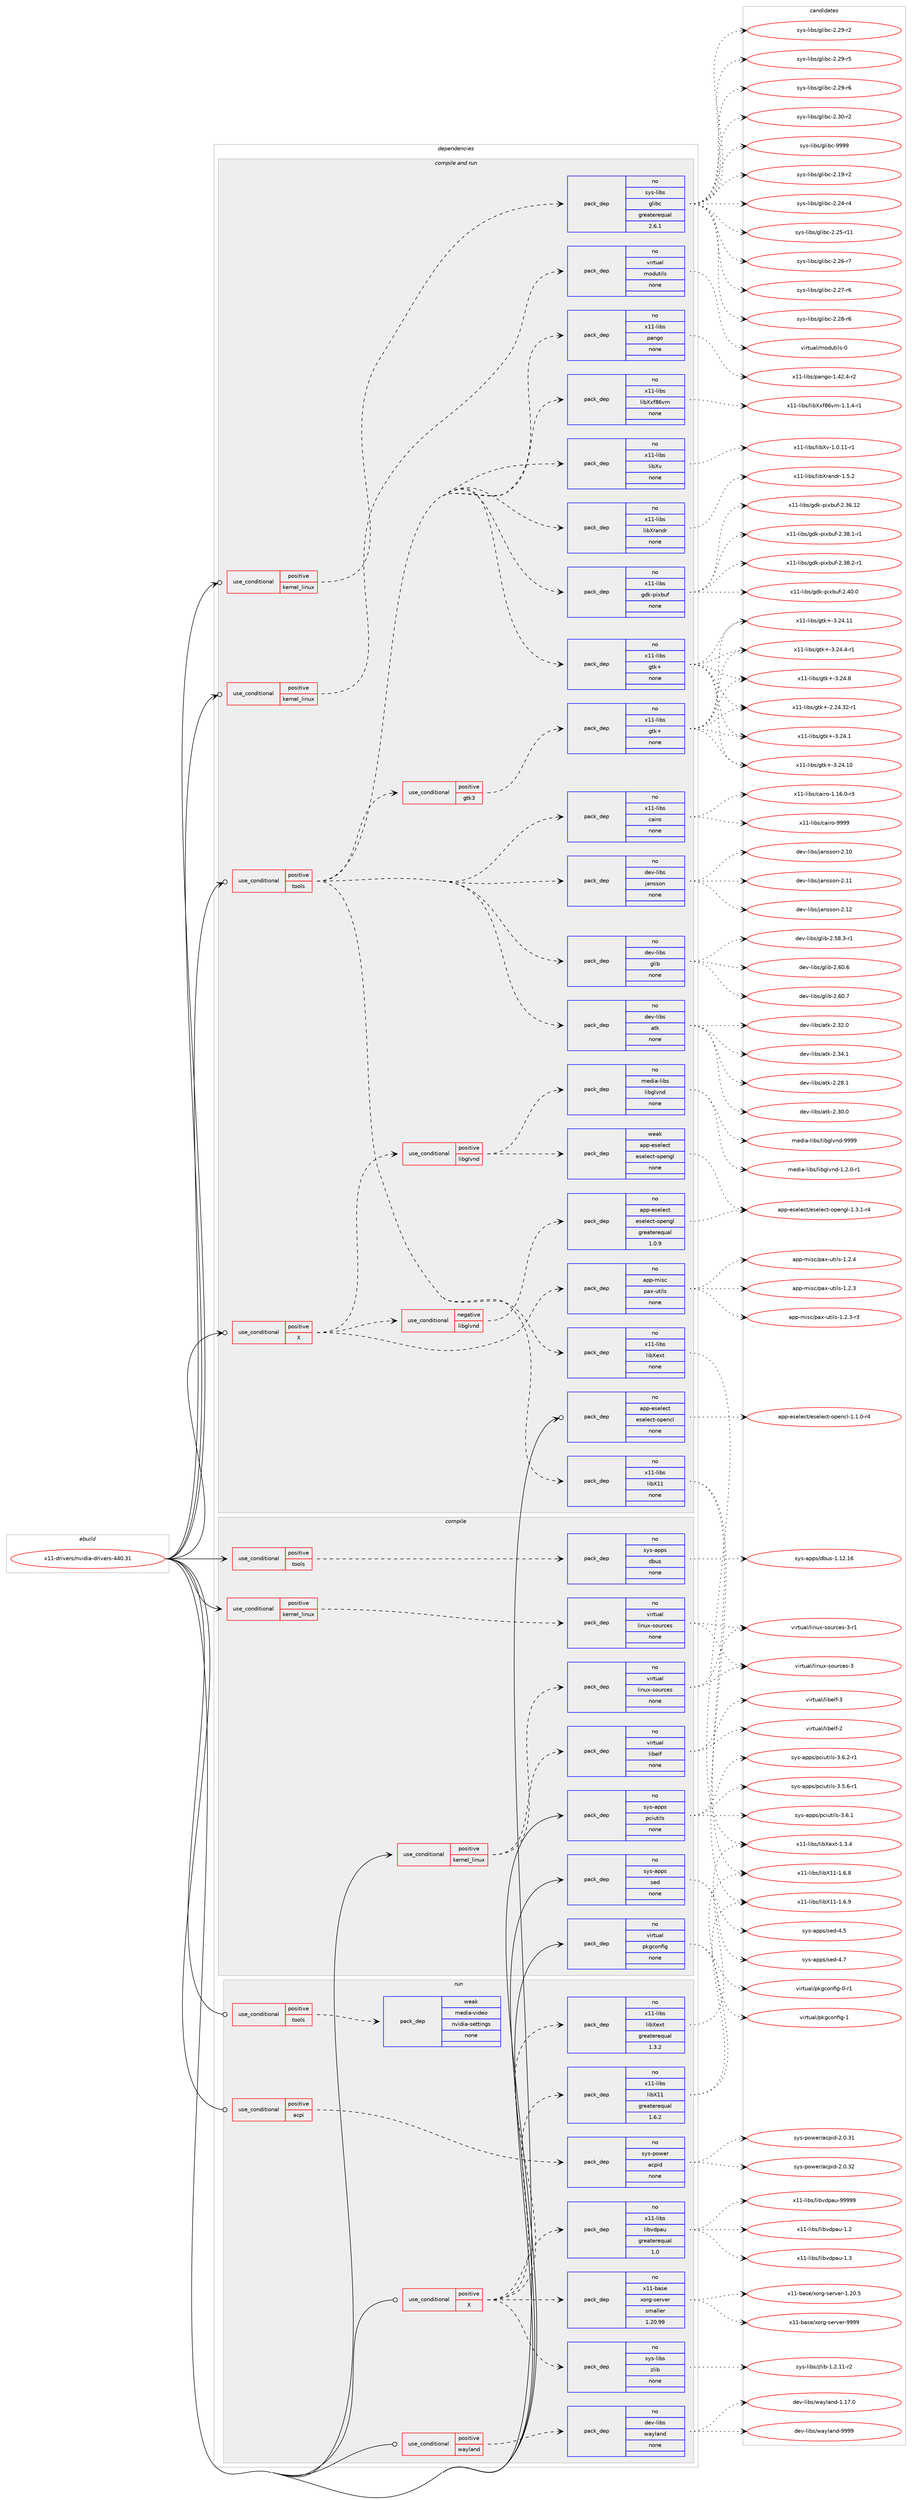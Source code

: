 digraph prolog {

# *************
# Graph options
# *************

newrank=true;
concentrate=true;
compound=true;
graph [rankdir=LR,fontname=Helvetica,fontsize=10,ranksep=1.5];#, ranksep=2.5, nodesep=0.2];
edge  [arrowhead=vee];
node  [fontname=Helvetica,fontsize=10];

# **********
# The ebuild
# **********

subgraph cluster_leftcol {
color=gray;
rank=same;
label=<<i>ebuild</i>>;
id [label="x11-drivers/nvidia-drivers-440.31", color=red, width=4, href="../x11-drivers/nvidia-drivers-440.31.svg"];
}

# ****************
# The dependencies
# ****************

subgraph cluster_midcol {
color=gray;
label=<<i>dependencies</i>>;
subgraph cluster_compile {
fillcolor="#eeeeee";
style=filled;
label=<<i>compile</i>>;
subgraph cond219072 {
dependency914194 [label=<<TABLE BORDER="0" CELLBORDER="1" CELLSPACING="0" CELLPADDING="4"><TR><TD ROWSPAN="3" CELLPADDING="10">use_conditional</TD></TR><TR><TD>positive</TD></TR><TR><TD>kernel_linux</TD></TR></TABLE>>, shape=none, color=red];
subgraph pack678618 {
dependency914195 [label=<<TABLE BORDER="0" CELLBORDER="1" CELLSPACING="0" CELLPADDING="4" WIDTH="220"><TR><TD ROWSPAN="6" CELLPADDING="30">pack_dep</TD></TR><TR><TD WIDTH="110">no</TD></TR><TR><TD>virtual</TD></TR><TR><TD>linux-sources</TD></TR><TR><TD>none</TD></TR><TR><TD></TD></TR></TABLE>>, shape=none, color=blue];
}
dependency914194:e -> dependency914195:w [weight=20,style="dashed",arrowhead="vee"];
}
id:e -> dependency914194:w [weight=20,style="solid",arrowhead="vee"];
subgraph cond219073 {
dependency914196 [label=<<TABLE BORDER="0" CELLBORDER="1" CELLSPACING="0" CELLPADDING="4"><TR><TD ROWSPAN="3" CELLPADDING="10">use_conditional</TD></TR><TR><TD>positive</TD></TR><TR><TD>kernel_linux</TD></TR></TABLE>>, shape=none, color=red];
subgraph pack678619 {
dependency914197 [label=<<TABLE BORDER="0" CELLBORDER="1" CELLSPACING="0" CELLPADDING="4" WIDTH="220"><TR><TD ROWSPAN="6" CELLPADDING="30">pack_dep</TD></TR><TR><TD WIDTH="110">no</TD></TR><TR><TD>virtual</TD></TR><TR><TD>linux-sources</TD></TR><TR><TD>none</TD></TR><TR><TD></TD></TR></TABLE>>, shape=none, color=blue];
}
dependency914196:e -> dependency914197:w [weight=20,style="dashed",arrowhead="vee"];
subgraph pack678620 {
dependency914198 [label=<<TABLE BORDER="0" CELLBORDER="1" CELLSPACING="0" CELLPADDING="4" WIDTH="220"><TR><TD ROWSPAN="6" CELLPADDING="30">pack_dep</TD></TR><TR><TD WIDTH="110">no</TD></TR><TR><TD>virtual</TD></TR><TR><TD>libelf</TD></TR><TR><TD>none</TD></TR><TR><TD></TD></TR></TABLE>>, shape=none, color=blue];
}
dependency914196:e -> dependency914198:w [weight=20,style="dashed",arrowhead="vee"];
}
id:e -> dependency914196:w [weight=20,style="solid",arrowhead="vee"];
subgraph cond219074 {
dependency914199 [label=<<TABLE BORDER="0" CELLBORDER="1" CELLSPACING="0" CELLPADDING="4"><TR><TD ROWSPAN="3" CELLPADDING="10">use_conditional</TD></TR><TR><TD>positive</TD></TR><TR><TD>tools</TD></TR></TABLE>>, shape=none, color=red];
subgraph pack678621 {
dependency914200 [label=<<TABLE BORDER="0" CELLBORDER="1" CELLSPACING="0" CELLPADDING="4" WIDTH="220"><TR><TD ROWSPAN="6" CELLPADDING="30">pack_dep</TD></TR><TR><TD WIDTH="110">no</TD></TR><TR><TD>sys-apps</TD></TR><TR><TD>dbus</TD></TR><TR><TD>none</TD></TR><TR><TD></TD></TR></TABLE>>, shape=none, color=blue];
}
dependency914199:e -> dependency914200:w [weight=20,style="dashed",arrowhead="vee"];
}
id:e -> dependency914199:w [weight=20,style="solid",arrowhead="vee"];
subgraph pack678622 {
dependency914201 [label=<<TABLE BORDER="0" CELLBORDER="1" CELLSPACING="0" CELLPADDING="4" WIDTH="220"><TR><TD ROWSPAN="6" CELLPADDING="30">pack_dep</TD></TR><TR><TD WIDTH="110">no</TD></TR><TR><TD>sys-apps</TD></TR><TR><TD>pciutils</TD></TR><TR><TD>none</TD></TR><TR><TD></TD></TR></TABLE>>, shape=none, color=blue];
}
id:e -> dependency914201:w [weight=20,style="solid",arrowhead="vee"];
subgraph pack678623 {
dependency914202 [label=<<TABLE BORDER="0" CELLBORDER="1" CELLSPACING="0" CELLPADDING="4" WIDTH="220"><TR><TD ROWSPAN="6" CELLPADDING="30">pack_dep</TD></TR><TR><TD WIDTH="110">no</TD></TR><TR><TD>sys-apps</TD></TR><TR><TD>sed</TD></TR><TR><TD>none</TD></TR><TR><TD></TD></TR></TABLE>>, shape=none, color=blue];
}
id:e -> dependency914202:w [weight=20,style="solid",arrowhead="vee"];
subgraph pack678624 {
dependency914203 [label=<<TABLE BORDER="0" CELLBORDER="1" CELLSPACING="0" CELLPADDING="4" WIDTH="220"><TR><TD ROWSPAN="6" CELLPADDING="30">pack_dep</TD></TR><TR><TD WIDTH="110">no</TD></TR><TR><TD>virtual</TD></TR><TR><TD>pkgconfig</TD></TR><TR><TD>none</TD></TR><TR><TD></TD></TR></TABLE>>, shape=none, color=blue];
}
id:e -> dependency914203:w [weight=20,style="solid",arrowhead="vee"];
}
subgraph cluster_compileandrun {
fillcolor="#eeeeee";
style=filled;
label=<<i>compile and run</i>>;
subgraph cond219075 {
dependency914204 [label=<<TABLE BORDER="0" CELLBORDER="1" CELLSPACING="0" CELLPADDING="4"><TR><TD ROWSPAN="3" CELLPADDING="10">use_conditional</TD></TR><TR><TD>positive</TD></TR><TR><TD>X</TD></TR></TABLE>>, shape=none, color=red];
subgraph cond219076 {
dependency914205 [label=<<TABLE BORDER="0" CELLBORDER="1" CELLSPACING="0" CELLPADDING="4"><TR><TD ROWSPAN="3" CELLPADDING="10">use_conditional</TD></TR><TR><TD>negative</TD></TR><TR><TD>libglvnd</TD></TR></TABLE>>, shape=none, color=red];
subgraph pack678625 {
dependency914206 [label=<<TABLE BORDER="0" CELLBORDER="1" CELLSPACING="0" CELLPADDING="4" WIDTH="220"><TR><TD ROWSPAN="6" CELLPADDING="30">pack_dep</TD></TR><TR><TD WIDTH="110">no</TD></TR><TR><TD>app-eselect</TD></TR><TR><TD>eselect-opengl</TD></TR><TR><TD>greaterequal</TD></TR><TR><TD>1.0.9</TD></TR></TABLE>>, shape=none, color=blue];
}
dependency914205:e -> dependency914206:w [weight=20,style="dashed",arrowhead="vee"];
}
dependency914204:e -> dependency914205:w [weight=20,style="dashed",arrowhead="vee"];
subgraph cond219077 {
dependency914207 [label=<<TABLE BORDER="0" CELLBORDER="1" CELLSPACING="0" CELLPADDING="4"><TR><TD ROWSPAN="3" CELLPADDING="10">use_conditional</TD></TR><TR><TD>positive</TD></TR><TR><TD>libglvnd</TD></TR></TABLE>>, shape=none, color=red];
subgraph pack678626 {
dependency914208 [label=<<TABLE BORDER="0" CELLBORDER="1" CELLSPACING="0" CELLPADDING="4" WIDTH="220"><TR><TD ROWSPAN="6" CELLPADDING="30">pack_dep</TD></TR><TR><TD WIDTH="110">no</TD></TR><TR><TD>media-libs</TD></TR><TR><TD>libglvnd</TD></TR><TR><TD>none</TD></TR><TR><TD></TD></TR></TABLE>>, shape=none, color=blue];
}
dependency914207:e -> dependency914208:w [weight=20,style="dashed",arrowhead="vee"];
subgraph pack678627 {
dependency914209 [label=<<TABLE BORDER="0" CELLBORDER="1" CELLSPACING="0" CELLPADDING="4" WIDTH="220"><TR><TD ROWSPAN="6" CELLPADDING="30">pack_dep</TD></TR><TR><TD WIDTH="110">weak</TD></TR><TR><TD>app-eselect</TD></TR><TR><TD>eselect-opengl</TD></TR><TR><TD>none</TD></TR><TR><TD></TD></TR></TABLE>>, shape=none, color=blue];
}
dependency914207:e -> dependency914209:w [weight=20,style="dashed",arrowhead="vee"];
}
dependency914204:e -> dependency914207:w [weight=20,style="dashed",arrowhead="vee"];
subgraph pack678628 {
dependency914210 [label=<<TABLE BORDER="0" CELLBORDER="1" CELLSPACING="0" CELLPADDING="4" WIDTH="220"><TR><TD ROWSPAN="6" CELLPADDING="30">pack_dep</TD></TR><TR><TD WIDTH="110">no</TD></TR><TR><TD>app-misc</TD></TR><TR><TD>pax-utils</TD></TR><TR><TD>none</TD></TR><TR><TD></TD></TR></TABLE>>, shape=none, color=blue];
}
dependency914204:e -> dependency914210:w [weight=20,style="dashed",arrowhead="vee"];
}
id:e -> dependency914204:w [weight=20,style="solid",arrowhead="odotvee"];
subgraph cond219078 {
dependency914211 [label=<<TABLE BORDER="0" CELLBORDER="1" CELLSPACING="0" CELLPADDING="4"><TR><TD ROWSPAN="3" CELLPADDING="10">use_conditional</TD></TR><TR><TD>positive</TD></TR><TR><TD>kernel_linux</TD></TR></TABLE>>, shape=none, color=red];
subgraph pack678629 {
dependency914212 [label=<<TABLE BORDER="0" CELLBORDER="1" CELLSPACING="0" CELLPADDING="4" WIDTH="220"><TR><TD ROWSPAN="6" CELLPADDING="30">pack_dep</TD></TR><TR><TD WIDTH="110">no</TD></TR><TR><TD>sys-libs</TD></TR><TR><TD>glibc</TD></TR><TR><TD>greaterequal</TD></TR><TR><TD>2.6.1</TD></TR></TABLE>>, shape=none, color=blue];
}
dependency914211:e -> dependency914212:w [weight=20,style="dashed",arrowhead="vee"];
}
id:e -> dependency914211:w [weight=20,style="solid",arrowhead="odotvee"];
subgraph cond219079 {
dependency914213 [label=<<TABLE BORDER="0" CELLBORDER="1" CELLSPACING="0" CELLPADDING="4"><TR><TD ROWSPAN="3" CELLPADDING="10">use_conditional</TD></TR><TR><TD>positive</TD></TR><TR><TD>kernel_linux</TD></TR></TABLE>>, shape=none, color=red];
subgraph pack678630 {
dependency914214 [label=<<TABLE BORDER="0" CELLBORDER="1" CELLSPACING="0" CELLPADDING="4" WIDTH="220"><TR><TD ROWSPAN="6" CELLPADDING="30">pack_dep</TD></TR><TR><TD WIDTH="110">no</TD></TR><TR><TD>virtual</TD></TR><TR><TD>modutils</TD></TR><TR><TD>none</TD></TR><TR><TD></TD></TR></TABLE>>, shape=none, color=blue];
}
dependency914213:e -> dependency914214:w [weight=20,style="dashed",arrowhead="vee"];
}
id:e -> dependency914213:w [weight=20,style="solid",arrowhead="odotvee"];
subgraph cond219080 {
dependency914215 [label=<<TABLE BORDER="0" CELLBORDER="1" CELLSPACING="0" CELLPADDING="4"><TR><TD ROWSPAN="3" CELLPADDING="10">use_conditional</TD></TR><TR><TD>positive</TD></TR><TR><TD>tools</TD></TR></TABLE>>, shape=none, color=red];
subgraph pack678631 {
dependency914216 [label=<<TABLE BORDER="0" CELLBORDER="1" CELLSPACING="0" CELLPADDING="4" WIDTH="220"><TR><TD ROWSPAN="6" CELLPADDING="30">pack_dep</TD></TR><TR><TD WIDTH="110">no</TD></TR><TR><TD>dev-libs</TD></TR><TR><TD>atk</TD></TR><TR><TD>none</TD></TR><TR><TD></TD></TR></TABLE>>, shape=none, color=blue];
}
dependency914215:e -> dependency914216:w [weight=20,style="dashed",arrowhead="vee"];
subgraph pack678632 {
dependency914217 [label=<<TABLE BORDER="0" CELLBORDER="1" CELLSPACING="0" CELLPADDING="4" WIDTH="220"><TR><TD ROWSPAN="6" CELLPADDING="30">pack_dep</TD></TR><TR><TD WIDTH="110">no</TD></TR><TR><TD>dev-libs</TD></TR><TR><TD>glib</TD></TR><TR><TD>none</TD></TR><TR><TD></TD></TR></TABLE>>, shape=none, color=blue];
}
dependency914215:e -> dependency914217:w [weight=20,style="dashed",arrowhead="vee"];
subgraph pack678633 {
dependency914218 [label=<<TABLE BORDER="0" CELLBORDER="1" CELLSPACING="0" CELLPADDING="4" WIDTH="220"><TR><TD ROWSPAN="6" CELLPADDING="30">pack_dep</TD></TR><TR><TD WIDTH="110">no</TD></TR><TR><TD>dev-libs</TD></TR><TR><TD>jansson</TD></TR><TR><TD>none</TD></TR><TR><TD></TD></TR></TABLE>>, shape=none, color=blue];
}
dependency914215:e -> dependency914218:w [weight=20,style="dashed",arrowhead="vee"];
subgraph cond219081 {
dependency914219 [label=<<TABLE BORDER="0" CELLBORDER="1" CELLSPACING="0" CELLPADDING="4"><TR><TD ROWSPAN="3" CELLPADDING="10">use_conditional</TD></TR><TR><TD>positive</TD></TR><TR><TD>gtk3</TD></TR></TABLE>>, shape=none, color=red];
subgraph pack678634 {
dependency914220 [label=<<TABLE BORDER="0" CELLBORDER="1" CELLSPACING="0" CELLPADDING="4" WIDTH="220"><TR><TD ROWSPAN="6" CELLPADDING="30">pack_dep</TD></TR><TR><TD WIDTH="110">no</TD></TR><TR><TD>x11-libs</TD></TR><TR><TD>gtk+</TD></TR><TR><TD>none</TD></TR><TR><TD></TD></TR></TABLE>>, shape=none, color=blue];
}
dependency914219:e -> dependency914220:w [weight=20,style="dashed",arrowhead="vee"];
}
dependency914215:e -> dependency914219:w [weight=20,style="dashed",arrowhead="vee"];
subgraph pack678635 {
dependency914221 [label=<<TABLE BORDER="0" CELLBORDER="1" CELLSPACING="0" CELLPADDING="4" WIDTH="220"><TR><TD ROWSPAN="6" CELLPADDING="30">pack_dep</TD></TR><TR><TD WIDTH="110">no</TD></TR><TR><TD>x11-libs</TD></TR><TR><TD>cairo</TD></TR><TR><TD>none</TD></TR><TR><TD></TD></TR></TABLE>>, shape=none, color=blue];
}
dependency914215:e -> dependency914221:w [weight=20,style="dashed",arrowhead="vee"];
subgraph pack678636 {
dependency914222 [label=<<TABLE BORDER="0" CELLBORDER="1" CELLSPACING="0" CELLPADDING="4" WIDTH="220"><TR><TD ROWSPAN="6" CELLPADDING="30">pack_dep</TD></TR><TR><TD WIDTH="110">no</TD></TR><TR><TD>x11-libs</TD></TR><TR><TD>gdk-pixbuf</TD></TR><TR><TD>none</TD></TR><TR><TD></TD></TR></TABLE>>, shape=none, color=blue];
}
dependency914215:e -> dependency914222:w [weight=20,style="dashed",arrowhead="vee"];
subgraph pack678637 {
dependency914223 [label=<<TABLE BORDER="0" CELLBORDER="1" CELLSPACING="0" CELLPADDING="4" WIDTH="220"><TR><TD ROWSPAN="6" CELLPADDING="30">pack_dep</TD></TR><TR><TD WIDTH="110">no</TD></TR><TR><TD>x11-libs</TD></TR><TR><TD>gtk+</TD></TR><TR><TD>none</TD></TR><TR><TD></TD></TR></TABLE>>, shape=none, color=blue];
}
dependency914215:e -> dependency914223:w [weight=20,style="dashed",arrowhead="vee"];
subgraph pack678638 {
dependency914224 [label=<<TABLE BORDER="0" CELLBORDER="1" CELLSPACING="0" CELLPADDING="4" WIDTH="220"><TR><TD ROWSPAN="6" CELLPADDING="30">pack_dep</TD></TR><TR><TD WIDTH="110">no</TD></TR><TR><TD>x11-libs</TD></TR><TR><TD>libX11</TD></TR><TR><TD>none</TD></TR><TR><TD></TD></TR></TABLE>>, shape=none, color=blue];
}
dependency914215:e -> dependency914224:w [weight=20,style="dashed",arrowhead="vee"];
subgraph pack678639 {
dependency914225 [label=<<TABLE BORDER="0" CELLBORDER="1" CELLSPACING="0" CELLPADDING="4" WIDTH="220"><TR><TD ROWSPAN="6" CELLPADDING="30">pack_dep</TD></TR><TR><TD WIDTH="110">no</TD></TR><TR><TD>x11-libs</TD></TR><TR><TD>libXext</TD></TR><TR><TD>none</TD></TR><TR><TD></TD></TR></TABLE>>, shape=none, color=blue];
}
dependency914215:e -> dependency914225:w [weight=20,style="dashed",arrowhead="vee"];
subgraph pack678640 {
dependency914226 [label=<<TABLE BORDER="0" CELLBORDER="1" CELLSPACING="0" CELLPADDING="4" WIDTH="220"><TR><TD ROWSPAN="6" CELLPADDING="30">pack_dep</TD></TR><TR><TD WIDTH="110">no</TD></TR><TR><TD>x11-libs</TD></TR><TR><TD>libXrandr</TD></TR><TR><TD>none</TD></TR><TR><TD></TD></TR></TABLE>>, shape=none, color=blue];
}
dependency914215:e -> dependency914226:w [weight=20,style="dashed",arrowhead="vee"];
subgraph pack678641 {
dependency914227 [label=<<TABLE BORDER="0" CELLBORDER="1" CELLSPACING="0" CELLPADDING="4" WIDTH="220"><TR><TD ROWSPAN="6" CELLPADDING="30">pack_dep</TD></TR><TR><TD WIDTH="110">no</TD></TR><TR><TD>x11-libs</TD></TR><TR><TD>libXv</TD></TR><TR><TD>none</TD></TR><TR><TD></TD></TR></TABLE>>, shape=none, color=blue];
}
dependency914215:e -> dependency914227:w [weight=20,style="dashed",arrowhead="vee"];
subgraph pack678642 {
dependency914228 [label=<<TABLE BORDER="0" CELLBORDER="1" CELLSPACING="0" CELLPADDING="4" WIDTH="220"><TR><TD ROWSPAN="6" CELLPADDING="30">pack_dep</TD></TR><TR><TD WIDTH="110">no</TD></TR><TR><TD>x11-libs</TD></TR><TR><TD>libXxf86vm</TD></TR><TR><TD>none</TD></TR><TR><TD></TD></TR></TABLE>>, shape=none, color=blue];
}
dependency914215:e -> dependency914228:w [weight=20,style="dashed",arrowhead="vee"];
subgraph pack678643 {
dependency914229 [label=<<TABLE BORDER="0" CELLBORDER="1" CELLSPACING="0" CELLPADDING="4" WIDTH="220"><TR><TD ROWSPAN="6" CELLPADDING="30">pack_dep</TD></TR><TR><TD WIDTH="110">no</TD></TR><TR><TD>x11-libs</TD></TR><TR><TD>pango</TD></TR><TR><TD>none</TD></TR><TR><TD></TD></TR></TABLE>>, shape=none, color=blue];
}
dependency914215:e -> dependency914229:w [weight=20,style="dashed",arrowhead="vee"];
}
id:e -> dependency914215:w [weight=20,style="solid",arrowhead="odotvee"];
subgraph pack678644 {
dependency914230 [label=<<TABLE BORDER="0" CELLBORDER="1" CELLSPACING="0" CELLPADDING="4" WIDTH="220"><TR><TD ROWSPAN="6" CELLPADDING="30">pack_dep</TD></TR><TR><TD WIDTH="110">no</TD></TR><TR><TD>app-eselect</TD></TR><TR><TD>eselect-opencl</TD></TR><TR><TD>none</TD></TR><TR><TD></TD></TR></TABLE>>, shape=none, color=blue];
}
id:e -> dependency914230:w [weight=20,style="solid",arrowhead="odotvee"];
}
subgraph cluster_run {
fillcolor="#eeeeee";
style=filled;
label=<<i>run</i>>;
subgraph cond219082 {
dependency914231 [label=<<TABLE BORDER="0" CELLBORDER="1" CELLSPACING="0" CELLPADDING="4"><TR><TD ROWSPAN="3" CELLPADDING="10">use_conditional</TD></TR><TR><TD>positive</TD></TR><TR><TD>X</TD></TR></TABLE>>, shape=none, color=red];
subgraph pack678645 {
dependency914232 [label=<<TABLE BORDER="0" CELLBORDER="1" CELLSPACING="0" CELLPADDING="4" WIDTH="220"><TR><TD ROWSPAN="6" CELLPADDING="30">pack_dep</TD></TR><TR><TD WIDTH="110">no</TD></TR><TR><TD>x11-base</TD></TR><TR><TD>xorg-server</TD></TR><TR><TD>smaller</TD></TR><TR><TD>1.20.99</TD></TR></TABLE>>, shape=none, color=blue];
}
dependency914231:e -> dependency914232:w [weight=20,style="dashed",arrowhead="vee"];
subgraph pack678646 {
dependency914233 [label=<<TABLE BORDER="0" CELLBORDER="1" CELLSPACING="0" CELLPADDING="4" WIDTH="220"><TR><TD ROWSPAN="6" CELLPADDING="30">pack_dep</TD></TR><TR><TD WIDTH="110">no</TD></TR><TR><TD>x11-libs</TD></TR><TR><TD>libX11</TD></TR><TR><TD>greaterequal</TD></TR><TR><TD>1.6.2</TD></TR></TABLE>>, shape=none, color=blue];
}
dependency914231:e -> dependency914233:w [weight=20,style="dashed",arrowhead="vee"];
subgraph pack678647 {
dependency914234 [label=<<TABLE BORDER="0" CELLBORDER="1" CELLSPACING="0" CELLPADDING="4" WIDTH="220"><TR><TD ROWSPAN="6" CELLPADDING="30">pack_dep</TD></TR><TR><TD WIDTH="110">no</TD></TR><TR><TD>x11-libs</TD></TR><TR><TD>libXext</TD></TR><TR><TD>greaterequal</TD></TR><TR><TD>1.3.2</TD></TR></TABLE>>, shape=none, color=blue];
}
dependency914231:e -> dependency914234:w [weight=20,style="dashed",arrowhead="vee"];
subgraph pack678648 {
dependency914235 [label=<<TABLE BORDER="0" CELLBORDER="1" CELLSPACING="0" CELLPADDING="4" WIDTH="220"><TR><TD ROWSPAN="6" CELLPADDING="30">pack_dep</TD></TR><TR><TD WIDTH="110">no</TD></TR><TR><TD>x11-libs</TD></TR><TR><TD>libvdpau</TD></TR><TR><TD>greaterequal</TD></TR><TR><TD>1.0</TD></TR></TABLE>>, shape=none, color=blue];
}
dependency914231:e -> dependency914235:w [weight=20,style="dashed",arrowhead="vee"];
subgraph pack678649 {
dependency914236 [label=<<TABLE BORDER="0" CELLBORDER="1" CELLSPACING="0" CELLPADDING="4" WIDTH="220"><TR><TD ROWSPAN="6" CELLPADDING="30">pack_dep</TD></TR><TR><TD WIDTH="110">no</TD></TR><TR><TD>sys-libs</TD></TR><TR><TD>zlib</TD></TR><TR><TD>none</TD></TR><TR><TD></TD></TR></TABLE>>, shape=none, color=blue];
}
dependency914231:e -> dependency914236:w [weight=20,style="dashed",arrowhead="vee"];
}
id:e -> dependency914231:w [weight=20,style="solid",arrowhead="odot"];
subgraph cond219083 {
dependency914237 [label=<<TABLE BORDER="0" CELLBORDER="1" CELLSPACING="0" CELLPADDING="4"><TR><TD ROWSPAN="3" CELLPADDING="10">use_conditional</TD></TR><TR><TD>positive</TD></TR><TR><TD>acpi</TD></TR></TABLE>>, shape=none, color=red];
subgraph pack678650 {
dependency914238 [label=<<TABLE BORDER="0" CELLBORDER="1" CELLSPACING="0" CELLPADDING="4" WIDTH="220"><TR><TD ROWSPAN="6" CELLPADDING="30">pack_dep</TD></TR><TR><TD WIDTH="110">no</TD></TR><TR><TD>sys-power</TD></TR><TR><TD>acpid</TD></TR><TR><TD>none</TD></TR><TR><TD></TD></TR></TABLE>>, shape=none, color=blue];
}
dependency914237:e -> dependency914238:w [weight=20,style="dashed",arrowhead="vee"];
}
id:e -> dependency914237:w [weight=20,style="solid",arrowhead="odot"];
subgraph cond219084 {
dependency914239 [label=<<TABLE BORDER="0" CELLBORDER="1" CELLSPACING="0" CELLPADDING="4"><TR><TD ROWSPAN="3" CELLPADDING="10">use_conditional</TD></TR><TR><TD>positive</TD></TR><TR><TD>tools</TD></TR></TABLE>>, shape=none, color=red];
subgraph pack678651 {
dependency914240 [label=<<TABLE BORDER="0" CELLBORDER="1" CELLSPACING="0" CELLPADDING="4" WIDTH="220"><TR><TD ROWSPAN="6" CELLPADDING="30">pack_dep</TD></TR><TR><TD WIDTH="110">weak</TD></TR><TR><TD>media-video</TD></TR><TR><TD>nvidia-settings</TD></TR><TR><TD>none</TD></TR><TR><TD></TD></TR></TABLE>>, shape=none, color=blue];
}
dependency914239:e -> dependency914240:w [weight=20,style="dashed",arrowhead="vee"];
}
id:e -> dependency914239:w [weight=20,style="solid",arrowhead="odot"];
subgraph cond219085 {
dependency914241 [label=<<TABLE BORDER="0" CELLBORDER="1" CELLSPACING="0" CELLPADDING="4"><TR><TD ROWSPAN="3" CELLPADDING="10">use_conditional</TD></TR><TR><TD>positive</TD></TR><TR><TD>wayland</TD></TR></TABLE>>, shape=none, color=red];
subgraph pack678652 {
dependency914242 [label=<<TABLE BORDER="0" CELLBORDER="1" CELLSPACING="0" CELLPADDING="4" WIDTH="220"><TR><TD ROWSPAN="6" CELLPADDING="30">pack_dep</TD></TR><TR><TD WIDTH="110">no</TD></TR><TR><TD>dev-libs</TD></TR><TR><TD>wayland</TD></TR><TR><TD>none</TD></TR><TR><TD></TD></TR></TABLE>>, shape=none, color=blue];
}
dependency914241:e -> dependency914242:w [weight=20,style="dashed",arrowhead="vee"];
}
id:e -> dependency914241:w [weight=20,style="solid",arrowhead="odot"];
}
}

# **************
# The candidates
# **************

subgraph cluster_choices {
rank=same;
color=gray;
label=<<i>candidates</i>>;

subgraph choice678618 {
color=black;
nodesep=1;
choice118105114116117971084710810511011712045115111117114991011154551 [label="virtual/linux-sources-3", color=red, width=4,href="../virtual/linux-sources-3.svg"];
choice1181051141161179710847108105110117120451151111171149910111545514511449 [label="virtual/linux-sources-3-r1", color=red, width=4,href="../virtual/linux-sources-3-r1.svg"];
dependency914195:e -> choice118105114116117971084710810511011712045115111117114991011154551:w [style=dotted,weight="100"];
dependency914195:e -> choice1181051141161179710847108105110117120451151111171149910111545514511449:w [style=dotted,weight="100"];
}
subgraph choice678619 {
color=black;
nodesep=1;
choice118105114116117971084710810511011712045115111117114991011154551 [label="virtual/linux-sources-3", color=red, width=4,href="../virtual/linux-sources-3.svg"];
choice1181051141161179710847108105110117120451151111171149910111545514511449 [label="virtual/linux-sources-3-r1", color=red, width=4,href="../virtual/linux-sources-3-r1.svg"];
dependency914197:e -> choice118105114116117971084710810511011712045115111117114991011154551:w [style=dotted,weight="100"];
dependency914197:e -> choice1181051141161179710847108105110117120451151111171149910111545514511449:w [style=dotted,weight="100"];
}
subgraph choice678620 {
color=black;
nodesep=1;
choice1181051141161179710847108105981011081024550 [label="virtual/libelf-2", color=red, width=4,href="../virtual/libelf-2.svg"];
choice1181051141161179710847108105981011081024551 [label="virtual/libelf-3", color=red, width=4,href="../virtual/libelf-3.svg"];
dependency914198:e -> choice1181051141161179710847108105981011081024550:w [style=dotted,weight="100"];
dependency914198:e -> choice1181051141161179710847108105981011081024551:w [style=dotted,weight="100"];
}
subgraph choice678621 {
color=black;
nodesep=1;
choice115121115459711211211547100981171154549464950464954 [label="sys-apps/dbus-1.12.16", color=red, width=4,href="../sys-apps/dbus-1.12.16.svg"];
dependency914200:e -> choice115121115459711211211547100981171154549464950464954:w [style=dotted,weight="100"];
}
subgraph choice678622 {
color=black;
nodesep=1;
choice115121115459711211211547112991051171161051081154551465346544511449 [label="sys-apps/pciutils-3.5.6-r1", color=red, width=4,href="../sys-apps/pciutils-3.5.6-r1.svg"];
choice11512111545971121121154711299105117116105108115455146544649 [label="sys-apps/pciutils-3.6.1", color=red, width=4,href="../sys-apps/pciutils-3.6.1.svg"];
choice115121115459711211211547112991051171161051081154551465446504511449 [label="sys-apps/pciutils-3.6.2-r1", color=red, width=4,href="../sys-apps/pciutils-3.6.2-r1.svg"];
dependency914201:e -> choice115121115459711211211547112991051171161051081154551465346544511449:w [style=dotted,weight="100"];
dependency914201:e -> choice11512111545971121121154711299105117116105108115455146544649:w [style=dotted,weight="100"];
dependency914201:e -> choice115121115459711211211547112991051171161051081154551465446504511449:w [style=dotted,weight="100"];
}
subgraph choice678623 {
color=black;
nodesep=1;
choice11512111545971121121154711510110045524653 [label="sys-apps/sed-4.5", color=red, width=4,href="../sys-apps/sed-4.5.svg"];
choice11512111545971121121154711510110045524655 [label="sys-apps/sed-4.7", color=red, width=4,href="../sys-apps/sed-4.7.svg"];
dependency914202:e -> choice11512111545971121121154711510110045524653:w [style=dotted,weight="100"];
dependency914202:e -> choice11512111545971121121154711510110045524655:w [style=dotted,weight="100"];
}
subgraph choice678624 {
color=black;
nodesep=1;
choice11810511411611797108471121071039911111010210510345484511449 [label="virtual/pkgconfig-0-r1", color=red, width=4,href="../virtual/pkgconfig-0-r1.svg"];
choice1181051141161179710847112107103991111101021051034549 [label="virtual/pkgconfig-1", color=red, width=4,href="../virtual/pkgconfig-1.svg"];
dependency914203:e -> choice11810511411611797108471121071039911111010210510345484511449:w [style=dotted,weight="100"];
dependency914203:e -> choice1181051141161179710847112107103991111101021051034549:w [style=dotted,weight="100"];
}
subgraph choice678625 {
color=black;
nodesep=1;
choice9711211245101115101108101991164710111510110810199116451111121011101031084549465146494511452 [label="app-eselect/eselect-opengl-1.3.1-r4", color=red, width=4,href="../app-eselect/eselect-opengl-1.3.1-r4.svg"];
dependency914206:e -> choice9711211245101115101108101991164710111510110810199116451111121011101031084549465146494511452:w [style=dotted,weight="100"];
}
subgraph choice678626 {
color=black;
nodesep=1;
choice10910110010597451081059811547108105981031081181101004549465046484511449 [label="media-libs/libglvnd-1.2.0-r1", color=red, width=4,href="../media-libs/libglvnd-1.2.0-r1.svg"];
choice10910110010597451081059811547108105981031081181101004557575757 [label="media-libs/libglvnd-9999", color=red, width=4,href="../media-libs/libglvnd-9999.svg"];
dependency914208:e -> choice10910110010597451081059811547108105981031081181101004549465046484511449:w [style=dotted,weight="100"];
dependency914208:e -> choice10910110010597451081059811547108105981031081181101004557575757:w [style=dotted,weight="100"];
}
subgraph choice678627 {
color=black;
nodesep=1;
choice9711211245101115101108101991164710111510110810199116451111121011101031084549465146494511452 [label="app-eselect/eselect-opengl-1.3.1-r4", color=red, width=4,href="../app-eselect/eselect-opengl-1.3.1-r4.svg"];
dependency914209:e -> choice9711211245101115101108101991164710111510110810199116451111121011101031084549465146494511452:w [style=dotted,weight="100"];
}
subgraph choice678628 {
color=black;
nodesep=1;
choice971121124510910511599471129712045117116105108115454946504651 [label="app-misc/pax-utils-1.2.3", color=red, width=4,href="../app-misc/pax-utils-1.2.3.svg"];
choice9711211245109105115994711297120451171161051081154549465046514511451 [label="app-misc/pax-utils-1.2.3-r3", color=red, width=4,href="../app-misc/pax-utils-1.2.3-r3.svg"];
choice971121124510910511599471129712045117116105108115454946504652 [label="app-misc/pax-utils-1.2.4", color=red, width=4,href="../app-misc/pax-utils-1.2.4.svg"];
dependency914210:e -> choice971121124510910511599471129712045117116105108115454946504651:w [style=dotted,weight="100"];
dependency914210:e -> choice9711211245109105115994711297120451171161051081154549465046514511451:w [style=dotted,weight="100"];
dependency914210:e -> choice971121124510910511599471129712045117116105108115454946504652:w [style=dotted,weight="100"];
}
subgraph choice678629 {
color=black;
nodesep=1;
choice115121115451081059811547103108105989945504649574511450 [label="sys-libs/glibc-2.19-r2", color=red, width=4,href="../sys-libs/glibc-2.19-r2.svg"];
choice115121115451081059811547103108105989945504650524511452 [label="sys-libs/glibc-2.24-r4", color=red, width=4,href="../sys-libs/glibc-2.24-r4.svg"];
choice11512111545108105981154710310810598994550465053451144949 [label="sys-libs/glibc-2.25-r11", color=red, width=4,href="../sys-libs/glibc-2.25-r11.svg"];
choice115121115451081059811547103108105989945504650544511455 [label="sys-libs/glibc-2.26-r7", color=red, width=4,href="../sys-libs/glibc-2.26-r7.svg"];
choice115121115451081059811547103108105989945504650554511454 [label="sys-libs/glibc-2.27-r6", color=red, width=4,href="../sys-libs/glibc-2.27-r6.svg"];
choice115121115451081059811547103108105989945504650564511454 [label="sys-libs/glibc-2.28-r6", color=red, width=4,href="../sys-libs/glibc-2.28-r6.svg"];
choice115121115451081059811547103108105989945504650574511450 [label="sys-libs/glibc-2.29-r2", color=red, width=4,href="../sys-libs/glibc-2.29-r2.svg"];
choice115121115451081059811547103108105989945504650574511453 [label="sys-libs/glibc-2.29-r5", color=red, width=4,href="../sys-libs/glibc-2.29-r5.svg"];
choice115121115451081059811547103108105989945504650574511454 [label="sys-libs/glibc-2.29-r6", color=red, width=4,href="../sys-libs/glibc-2.29-r6.svg"];
choice115121115451081059811547103108105989945504651484511450 [label="sys-libs/glibc-2.30-r2", color=red, width=4,href="../sys-libs/glibc-2.30-r2.svg"];
choice11512111545108105981154710310810598994557575757 [label="sys-libs/glibc-9999", color=red, width=4,href="../sys-libs/glibc-9999.svg"];
dependency914212:e -> choice115121115451081059811547103108105989945504649574511450:w [style=dotted,weight="100"];
dependency914212:e -> choice115121115451081059811547103108105989945504650524511452:w [style=dotted,weight="100"];
dependency914212:e -> choice11512111545108105981154710310810598994550465053451144949:w [style=dotted,weight="100"];
dependency914212:e -> choice115121115451081059811547103108105989945504650544511455:w [style=dotted,weight="100"];
dependency914212:e -> choice115121115451081059811547103108105989945504650554511454:w [style=dotted,weight="100"];
dependency914212:e -> choice115121115451081059811547103108105989945504650564511454:w [style=dotted,weight="100"];
dependency914212:e -> choice115121115451081059811547103108105989945504650574511450:w [style=dotted,weight="100"];
dependency914212:e -> choice115121115451081059811547103108105989945504650574511453:w [style=dotted,weight="100"];
dependency914212:e -> choice115121115451081059811547103108105989945504650574511454:w [style=dotted,weight="100"];
dependency914212:e -> choice115121115451081059811547103108105989945504651484511450:w [style=dotted,weight="100"];
dependency914212:e -> choice11512111545108105981154710310810598994557575757:w [style=dotted,weight="100"];
}
subgraph choice678630 {
color=black;
nodesep=1;
choice11810511411611797108471091111001171161051081154548 [label="virtual/modutils-0", color=red, width=4,href="../virtual/modutils-0.svg"];
dependency914214:e -> choice11810511411611797108471091111001171161051081154548:w [style=dotted,weight="100"];
}
subgraph choice678631 {
color=black;
nodesep=1;
choice1001011184510810598115479711610745504650564649 [label="dev-libs/atk-2.28.1", color=red, width=4,href="../dev-libs/atk-2.28.1.svg"];
choice1001011184510810598115479711610745504651484648 [label="dev-libs/atk-2.30.0", color=red, width=4,href="../dev-libs/atk-2.30.0.svg"];
choice1001011184510810598115479711610745504651504648 [label="dev-libs/atk-2.32.0", color=red, width=4,href="../dev-libs/atk-2.32.0.svg"];
choice1001011184510810598115479711610745504651524649 [label="dev-libs/atk-2.34.1", color=red, width=4,href="../dev-libs/atk-2.34.1.svg"];
dependency914216:e -> choice1001011184510810598115479711610745504650564649:w [style=dotted,weight="100"];
dependency914216:e -> choice1001011184510810598115479711610745504651484648:w [style=dotted,weight="100"];
dependency914216:e -> choice1001011184510810598115479711610745504651504648:w [style=dotted,weight="100"];
dependency914216:e -> choice1001011184510810598115479711610745504651524649:w [style=dotted,weight="100"];
}
subgraph choice678632 {
color=black;
nodesep=1;
choice10010111845108105981154710310810598455046535646514511449 [label="dev-libs/glib-2.58.3-r1", color=red, width=4,href="../dev-libs/glib-2.58.3-r1.svg"];
choice1001011184510810598115471031081059845504654484654 [label="dev-libs/glib-2.60.6", color=red, width=4,href="../dev-libs/glib-2.60.6.svg"];
choice1001011184510810598115471031081059845504654484655 [label="dev-libs/glib-2.60.7", color=red, width=4,href="../dev-libs/glib-2.60.7.svg"];
dependency914217:e -> choice10010111845108105981154710310810598455046535646514511449:w [style=dotted,weight="100"];
dependency914217:e -> choice1001011184510810598115471031081059845504654484654:w [style=dotted,weight="100"];
dependency914217:e -> choice1001011184510810598115471031081059845504654484655:w [style=dotted,weight="100"];
}
subgraph choice678633 {
color=black;
nodesep=1;
choice100101118451081059811547106971101151151111104550464948 [label="dev-libs/jansson-2.10", color=red, width=4,href="../dev-libs/jansson-2.10.svg"];
choice100101118451081059811547106971101151151111104550464949 [label="dev-libs/jansson-2.11", color=red, width=4,href="../dev-libs/jansson-2.11.svg"];
choice100101118451081059811547106971101151151111104550464950 [label="dev-libs/jansson-2.12", color=red, width=4,href="../dev-libs/jansson-2.12.svg"];
dependency914218:e -> choice100101118451081059811547106971101151151111104550464948:w [style=dotted,weight="100"];
dependency914218:e -> choice100101118451081059811547106971101151151111104550464949:w [style=dotted,weight="100"];
dependency914218:e -> choice100101118451081059811547106971101151151111104550464950:w [style=dotted,weight="100"];
}
subgraph choice678634 {
color=black;
nodesep=1;
choice12049494510810598115471031161074345504650524651504511449 [label="x11-libs/gtk+-2.24.32-r1", color=red, width=4,href="../x11-libs/gtk+-2.24.32-r1.svg"];
choice12049494510810598115471031161074345514650524649 [label="x11-libs/gtk+-3.24.1", color=red, width=4,href="../x11-libs/gtk+-3.24.1.svg"];
choice1204949451081059811547103116107434551465052464948 [label="x11-libs/gtk+-3.24.10", color=red, width=4,href="../x11-libs/gtk+-3.24.10.svg"];
choice1204949451081059811547103116107434551465052464949 [label="x11-libs/gtk+-3.24.11", color=red, width=4,href="../x11-libs/gtk+-3.24.11.svg"];
choice120494945108105981154710311610743455146505246524511449 [label="x11-libs/gtk+-3.24.4-r1", color=red, width=4,href="../x11-libs/gtk+-3.24.4-r1.svg"];
choice12049494510810598115471031161074345514650524656 [label="x11-libs/gtk+-3.24.8", color=red, width=4,href="../x11-libs/gtk+-3.24.8.svg"];
dependency914220:e -> choice12049494510810598115471031161074345504650524651504511449:w [style=dotted,weight="100"];
dependency914220:e -> choice12049494510810598115471031161074345514650524649:w [style=dotted,weight="100"];
dependency914220:e -> choice1204949451081059811547103116107434551465052464948:w [style=dotted,weight="100"];
dependency914220:e -> choice1204949451081059811547103116107434551465052464949:w [style=dotted,weight="100"];
dependency914220:e -> choice120494945108105981154710311610743455146505246524511449:w [style=dotted,weight="100"];
dependency914220:e -> choice12049494510810598115471031161074345514650524656:w [style=dotted,weight="100"];
}
subgraph choice678635 {
color=black;
nodesep=1;
choice12049494510810598115479997105114111454946495446484511451 [label="x11-libs/cairo-1.16.0-r3", color=red, width=4,href="../x11-libs/cairo-1.16.0-r3.svg"];
choice120494945108105981154799971051141114557575757 [label="x11-libs/cairo-9999", color=red, width=4,href="../x11-libs/cairo-9999.svg"];
dependency914221:e -> choice12049494510810598115479997105114111454946495446484511451:w [style=dotted,weight="100"];
dependency914221:e -> choice120494945108105981154799971051141114557575757:w [style=dotted,weight="100"];
}
subgraph choice678636 {
color=black;
nodesep=1;
choice120494945108105981154710310010745112105120981171024550465154464950 [label="x11-libs/gdk-pixbuf-2.36.12", color=red, width=4,href="../x11-libs/gdk-pixbuf-2.36.12.svg"];
choice12049494510810598115471031001074511210512098117102455046515646494511449 [label="x11-libs/gdk-pixbuf-2.38.1-r1", color=red, width=4,href="../x11-libs/gdk-pixbuf-2.38.1-r1.svg"];
choice12049494510810598115471031001074511210512098117102455046515646504511449 [label="x11-libs/gdk-pixbuf-2.38.2-r1", color=red, width=4,href="../x11-libs/gdk-pixbuf-2.38.2-r1.svg"];
choice1204949451081059811547103100107451121051209811710245504652484648 [label="x11-libs/gdk-pixbuf-2.40.0", color=red, width=4,href="../x11-libs/gdk-pixbuf-2.40.0.svg"];
dependency914222:e -> choice120494945108105981154710310010745112105120981171024550465154464950:w [style=dotted,weight="100"];
dependency914222:e -> choice12049494510810598115471031001074511210512098117102455046515646494511449:w [style=dotted,weight="100"];
dependency914222:e -> choice12049494510810598115471031001074511210512098117102455046515646504511449:w [style=dotted,weight="100"];
dependency914222:e -> choice1204949451081059811547103100107451121051209811710245504652484648:w [style=dotted,weight="100"];
}
subgraph choice678637 {
color=black;
nodesep=1;
choice12049494510810598115471031161074345504650524651504511449 [label="x11-libs/gtk+-2.24.32-r1", color=red, width=4,href="../x11-libs/gtk+-2.24.32-r1.svg"];
choice12049494510810598115471031161074345514650524649 [label="x11-libs/gtk+-3.24.1", color=red, width=4,href="../x11-libs/gtk+-3.24.1.svg"];
choice1204949451081059811547103116107434551465052464948 [label="x11-libs/gtk+-3.24.10", color=red, width=4,href="../x11-libs/gtk+-3.24.10.svg"];
choice1204949451081059811547103116107434551465052464949 [label="x11-libs/gtk+-3.24.11", color=red, width=4,href="../x11-libs/gtk+-3.24.11.svg"];
choice120494945108105981154710311610743455146505246524511449 [label="x11-libs/gtk+-3.24.4-r1", color=red, width=4,href="../x11-libs/gtk+-3.24.4-r1.svg"];
choice12049494510810598115471031161074345514650524656 [label="x11-libs/gtk+-3.24.8", color=red, width=4,href="../x11-libs/gtk+-3.24.8.svg"];
dependency914223:e -> choice12049494510810598115471031161074345504650524651504511449:w [style=dotted,weight="100"];
dependency914223:e -> choice12049494510810598115471031161074345514650524649:w [style=dotted,weight="100"];
dependency914223:e -> choice1204949451081059811547103116107434551465052464948:w [style=dotted,weight="100"];
dependency914223:e -> choice1204949451081059811547103116107434551465052464949:w [style=dotted,weight="100"];
dependency914223:e -> choice120494945108105981154710311610743455146505246524511449:w [style=dotted,weight="100"];
dependency914223:e -> choice12049494510810598115471031161074345514650524656:w [style=dotted,weight="100"];
}
subgraph choice678638 {
color=black;
nodesep=1;
choice120494945108105981154710810598884949454946544656 [label="x11-libs/libX11-1.6.8", color=red, width=4,href="../x11-libs/libX11-1.6.8.svg"];
choice120494945108105981154710810598884949454946544657 [label="x11-libs/libX11-1.6.9", color=red, width=4,href="../x11-libs/libX11-1.6.9.svg"];
dependency914224:e -> choice120494945108105981154710810598884949454946544656:w [style=dotted,weight="100"];
dependency914224:e -> choice120494945108105981154710810598884949454946544657:w [style=dotted,weight="100"];
}
subgraph choice678639 {
color=black;
nodesep=1;
choice12049494510810598115471081059888101120116454946514652 [label="x11-libs/libXext-1.3.4", color=red, width=4,href="../x11-libs/libXext-1.3.4.svg"];
dependency914225:e -> choice12049494510810598115471081059888101120116454946514652:w [style=dotted,weight="100"];
}
subgraph choice678640 {
color=black;
nodesep=1;
choice1204949451081059811547108105988811497110100114454946534650 [label="x11-libs/libXrandr-1.5.2", color=red, width=4,href="../x11-libs/libXrandr-1.5.2.svg"];
dependency914226:e -> choice1204949451081059811547108105988811497110100114454946534650:w [style=dotted,weight="100"];
}
subgraph choice678641 {
color=black;
nodesep=1;
choice12049494510810598115471081059888118454946484649494511449 [label="x11-libs/libXv-1.0.11-r1", color=red, width=4,href="../x11-libs/libXv-1.0.11-r1.svg"];
dependency914227:e -> choice12049494510810598115471081059888118454946484649494511449:w [style=dotted,weight="100"];
}
subgraph choice678642 {
color=black;
nodesep=1;
choice1204949451081059811547108105988812010256541181094549464946524511449 [label="x11-libs/libXxf86vm-1.1.4-r1", color=red, width=4,href="../x11-libs/libXxf86vm-1.1.4-r1.svg"];
dependency914228:e -> choice1204949451081059811547108105988812010256541181094549464946524511449:w [style=dotted,weight="100"];
}
subgraph choice678643 {
color=black;
nodesep=1;
choice120494945108105981154711297110103111454946525046524511450 [label="x11-libs/pango-1.42.4-r2", color=red, width=4,href="../x11-libs/pango-1.42.4-r2.svg"];
dependency914229:e -> choice120494945108105981154711297110103111454946525046524511450:w [style=dotted,weight="100"];
}
subgraph choice678644 {
color=black;
nodesep=1;
choice971121124510111510110810199116471011151011081019911645111112101110991084549464946484511452 [label="app-eselect/eselect-opencl-1.1.0-r4", color=red, width=4,href="../app-eselect/eselect-opencl-1.1.0-r4.svg"];
dependency914230:e -> choice971121124510111510110810199116471011151011081019911645111112101110991084549464946484511452:w [style=dotted,weight="100"];
}
subgraph choice678645 {
color=black;
nodesep=1;
choice1204949459897115101471201111141034511510111411810111445494650484653 [label="x11-base/xorg-server-1.20.5", color=red, width=4,href="../x11-base/xorg-server-1.20.5.svg"];
choice120494945989711510147120111114103451151011141181011144557575757 [label="x11-base/xorg-server-9999", color=red, width=4,href="../x11-base/xorg-server-9999.svg"];
dependency914232:e -> choice1204949459897115101471201111141034511510111411810111445494650484653:w [style=dotted,weight="100"];
dependency914232:e -> choice120494945989711510147120111114103451151011141181011144557575757:w [style=dotted,weight="100"];
}
subgraph choice678646 {
color=black;
nodesep=1;
choice120494945108105981154710810598884949454946544656 [label="x11-libs/libX11-1.6.8", color=red, width=4,href="../x11-libs/libX11-1.6.8.svg"];
choice120494945108105981154710810598884949454946544657 [label="x11-libs/libX11-1.6.9", color=red, width=4,href="../x11-libs/libX11-1.6.9.svg"];
dependency914233:e -> choice120494945108105981154710810598884949454946544656:w [style=dotted,weight="100"];
dependency914233:e -> choice120494945108105981154710810598884949454946544657:w [style=dotted,weight="100"];
}
subgraph choice678647 {
color=black;
nodesep=1;
choice12049494510810598115471081059888101120116454946514652 [label="x11-libs/libXext-1.3.4", color=red, width=4,href="../x11-libs/libXext-1.3.4.svg"];
dependency914234:e -> choice12049494510810598115471081059888101120116454946514652:w [style=dotted,weight="100"];
}
subgraph choice678648 {
color=black;
nodesep=1;
choice1204949451081059811547108105981181001129711745494650 [label="x11-libs/libvdpau-1.2", color=red, width=4,href="../x11-libs/libvdpau-1.2.svg"];
choice1204949451081059811547108105981181001129711745494651 [label="x11-libs/libvdpau-1.3", color=red, width=4,href="../x11-libs/libvdpau-1.3.svg"];
choice12049494510810598115471081059811810011297117455757575757 [label="x11-libs/libvdpau-99999", color=red, width=4,href="../x11-libs/libvdpau-99999.svg"];
dependency914235:e -> choice1204949451081059811547108105981181001129711745494650:w [style=dotted,weight="100"];
dependency914235:e -> choice1204949451081059811547108105981181001129711745494651:w [style=dotted,weight="100"];
dependency914235:e -> choice12049494510810598115471081059811810011297117455757575757:w [style=dotted,weight="100"];
}
subgraph choice678649 {
color=black;
nodesep=1;
choice11512111545108105981154712210810598454946504649494511450 [label="sys-libs/zlib-1.2.11-r2", color=red, width=4,href="../sys-libs/zlib-1.2.11-r2.svg"];
dependency914236:e -> choice11512111545108105981154712210810598454946504649494511450:w [style=dotted,weight="100"];
}
subgraph choice678650 {
color=black;
nodesep=1;
choice1151211154511211111910111447979911210510045504648465149 [label="sys-power/acpid-2.0.31", color=red, width=4,href="../sys-power/acpid-2.0.31.svg"];
choice1151211154511211111910111447979911210510045504648465150 [label="sys-power/acpid-2.0.32", color=red, width=4,href="../sys-power/acpid-2.0.32.svg"];
dependency914238:e -> choice1151211154511211111910111447979911210510045504648465149:w [style=dotted,weight="100"];
dependency914238:e -> choice1151211154511211111910111447979911210510045504648465150:w [style=dotted,weight="100"];
}
subgraph choice678651 {
color=black;
nodesep=1;
}
subgraph choice678652 {
color=black;
nodesep=1;
choice100101118451081059811547119971211089711010045494649554648 [label="dev-libs/wayland-1.17.0", color=red, width=4,href="../dev-libs/wayland-1.17.0.svg"];
choice10010111845108105981154711997121108971101004557575757 [label="dev-libs/wayland-9999", color=red, width=4,href="../dev-libs/wayland-9999.svg"];
dependency914242:e -> choice100101118451081059811547119971211089711010045494649554648:w [style=dotted,weight="100"];
dependency914242:e -> choice10010111845108105981154711997121108971101004557575757:w [style=dotted,weight="100"];
}
}

}

